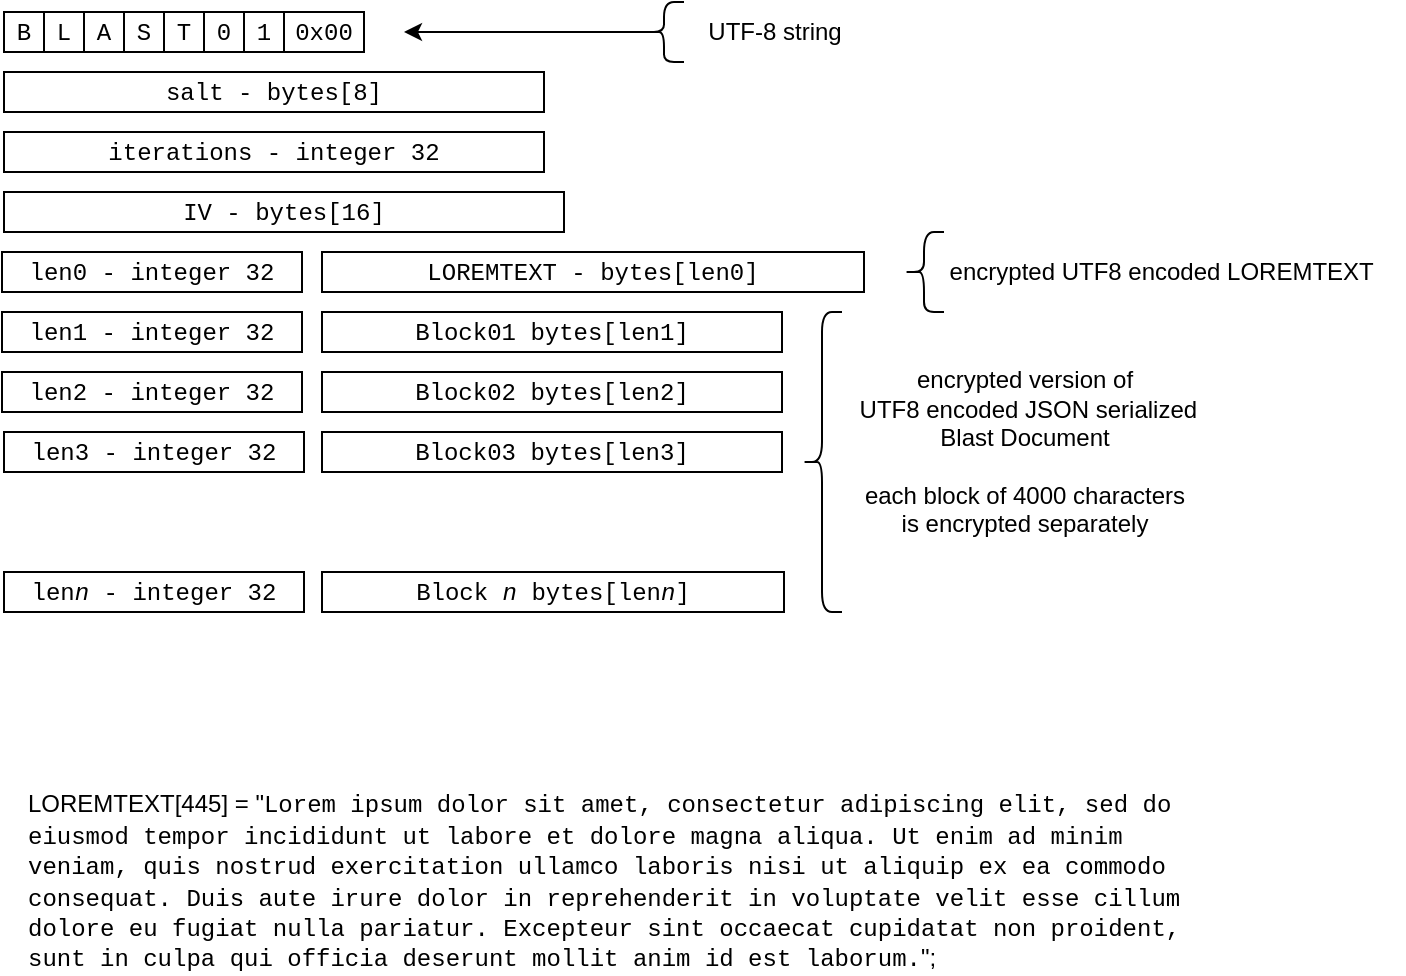 <mxfile version="21.2.1" type="device">
  <diagram name="Page-1" id="aDaRlhhd4qUKt5GhqVCY">
    <mxGraphModel dx="523" dy="390" grid="1" gridSize="10" guides="1" tooltips="1" connect="1" arrows="1" fold="1" page="1" pageScale="1" pageWidth="827" pageHeight="1169" math="0" shadow="0">
      <root>
        <mxCell id="0" />
        <mxCell id="1" parent="0" />
        <mxCell id="a31n6v0AFF-439C_S_nv-9" style="edgeStyle=orthogonalEdgeStyle;rounded=0;orthogonalLoop=1;jettySize=auto;html=1;exitX=0.1;exitY=0.5;exitDx=0;exitDy=0;exitPerimeter=0;" edge="1" parent="1" source="OFQUt3sSmWvzci1TPOAl-4">
          <mxGeometry relative="1" as="geometry">
            <mxPoint x="280" y="240" as="targetPoint" />
          </mxGeometry>
        </mxCell>
        <mxCell id="OFQUt3sSmWvzci1TPOAl-4" value="&lt;br&gt;" style="shape=curlyBracket;whiteSpace=wrap;html=1;rounded=1;labelPosition=right;verticalLabelPosition=middle;align=left;verticalAlign=middle;size=0.5;" parent="1" vertex="1">
          <mxGeometry x="400" y="225" width="20" height="30" as="geometry" />
        </mxCell>
        <mxCell id="OFQUt3sSmWvzci1TPOAl-5" value="UTF-8 string" style="text;html=1;align=center;verticalAlign=middle;resizable=0;points=[];autosize=1;strokeColor=none;fillColor=none;" parent="1" vertex="1">
          <mxGeometry x="420" y="225" width="90" height="30" as="geometry" />
        </mxCell>
        <mxCell id="OFQUt3sSmWvzci1TPOAl-6" value="&lt;font face=&quot;Courier New&quot;&gt;IV - bytes[16]&lt;/font&gt;" style="rounded=0;whiteSpace=wrap;html=1;" parent="1" vertex="1">
          <mxGeometry x="80" y="320" width="280" height="20" as="geometry" />
        </mxCell>
        <mxCell id="OFQUt3sSmWvzci1TPOAl-7" value="&lt;font face=&quot;Courier New&quot;&gt;LOREMTEXT - bytes[len0]&lt;/font&gt;" style="rounded=0;whiteSpace=wrap;html=1;align=center;" parent="1" vertex="1">
          <mxGeometry x="239" y="350" width="271" height="20" as="geometry" />
        </mxCell>
        <mxCell id="OFQUt3sSmWvzci1TPOAl-8" value="&lt;br&gt;" style="shape=curlyBracket;whiteSpace=wrap;html=1;rounded=1;labelPosition=right;verticalLabelPosition=middle;align=left;verticalAlign=middle;size=0.5;" parent="1" vertex="1">
          <mxGeometry x="530" y="340" width="20" height="40" as="geometry" />
        </mxCell>
        <mxCell id="OFQUt3sSmWvzci1TPOAl-9" value="encrypted UTF8 encoded LOREMTEXT&amp;nbsp;" style="text;html=1;align=center;verticalAlign=middle;resizable=0;points=[];autosize=1;strokeColor=none;fillColor=none;" parent="1" vertex="1">
          <mxGeometry x="540" y="345" width="240" height="30" as="geometry" />
        </mxCell>
        <mxCell id="OFQUt3sSmWvzci1TPOAl-10" value="&lt;font face=&quot;Courier New&quot;&gt;Block01 bytes[len1]&lt;/font&gt;" style="rounded=0;whiteSpace=wrap;html=1;" parent="1" vertex="1">
          <mxGeometry x="239" y="380" width="230" height="20" as="geometry" />
        </mxCell>
        <mxCell id="OFQUt3sSmWvzci1TPOAl-11" value="&lt;font face=&quot;Courier New&quot;&gt;Block02 bytes[len2]&lt;/font&gt;" style="rounded=0;whiteSpace=wrap;html=1;" parent="1" vertex="1">
          <mxGeometry x="239" y="410" width="230" height="20" as="geometry" />
        </mxCell>
        <mxCell id="OFQUt3sSmWvzci1TPOAl-12" value="&lt;font face=&quot;Courier New&quot;&gt;Block03 bytes[len3]&lt;/font&gt;" style="rounded=0;whiteSpace=wrap;html=1;" parent="1" vertex="1">
          <mxGeometry x="239" y="440" width="230" height="20" as="geometry" />
        </mxCell>
        <mxCell id="OFQUt3sSmWvzci1TPOAl-13" value="&lt;font face=&quot;Courier New&quot;&gt;Block &lt;i&gt;n&lt;/i&gt; bytes[len&lt;i&gt;n&lt;/i&gt;]&lt;/font&gt;" style="rounded=0;whiteSpace=wrap;html=1;" parent="1" vertex="1">
          <mxGeometry x="239" y="510" width="231" height="20" as="geometry" />
        </mxCell>
        <mxCell id="OFQUt3sSmWvzci1TPOAl-14" value="&lt;br&gt;" style="shape=curlyBracket;whiteSpace=wrap;html=1;rounded=1;labelPosition=right;verticalLabelPosition=middle;align=left;verticalAlign=middle;size=0.5;" parent="1" vertex="1">
          <mxGeometry x="479" y="380" width="20" height="150" as="geometry" />
        </mxCell>
        <mxCell id="OFQUt3sSmWvzci1TPOAl-15" value="encrypted version of&lt;br&gt;&amp;nbsp;UTF8 encoded JSON serialized&lt;br&gt;Blast Document&lt;br&gt;&lt;br&gt;each block of 4000 characters&lt;br&gt;is encrypted separately" style="text;html=1;align=center;verticalAlign=middle;resizable=0;points=[];autosize=1;strokeColor=none;fillColor=none;" parent="1" vertex="1">
          <mxGeometry x="490" y="400" width="200" height="100" as="geometry" />
        </mxCell>
        <mxCell id="OFQUt3sSmWvzci1TPOAl-16" value="LOREMTEXT[445] = &quot;&lt;font face=&quot;Courier New&quot;&gt;Lorem ipsum dolor sit amet, consectetur adipiscing elit, sed do eiusmod tempor incididunt ut labore et dolore magna aliqua. Ut enim ad minim veniam, quis nostrud exercitation ullamco laboris nisi ut aliquip ex ea commodo consequat. Duis aute irure dolor in reprehenderit in voluptate velit esse cillum dolore eu fugiat nulla pariatur. Excepteur sint occaecat cupidatat non proident, sunt in culpa qui officia deserunt mollit anim id est laborum.&lt;/font&gt;&quot;;" style="text;html=1;strokeColor=none;fillColor=none;align=left;verticalAlign=middle;whiteSpace=wrap;rounded=0;" parent="1" vertex="1">
          <mxGeometry x="90" y="650" width="580" height="30" as="geometry" />
        </mxCell>
        <mxCell id="OFQUt3sSmWvzci1TPOAl-17" value="&lt;font face=&quot;Courier New&quot;&gt;salt - bytes[8]&lt;/font&gt;" style="rounded=0;whiteSpace=wrap;html=1;" parent="1" vertex="1">
          <mxGeometry x="80" y="260" width="270" height="20" as="geometry" />
        </mxCell>
        <mxCell id="OFQUt3sSmWvzci1TPOAl-18" value="&lt;font face=&quot;Courier New&quot;&gt;iterations - integer 32&lt;/font&gt;" style="rounded=0;whiteSpace=wrap;html=1;" parent="1" vertex="1">
          <mxGeometry x="80" y="290" width="270" height="20" as="geometry" />
        </mxCell>
        <mxCell id="-FGNjURSMcfOHDu5cxDl-1" value="&lt;font face=&quot;Courier New&quot;&gt;len0 - integer 32&lt;/font&gt;" style="rounded=0;whiteSpace=wrap;html=1;align=center;" parent="1" vertex="1">
          <mxGeometry x="79" y="350" width="150" height="20" as="geometry" />
        </mxCell>
        <mxCell id="-FGNjURSMcfOHDu5cxDl-2" value="&lt;font face=&quot;Courier New&quot;&gt;len1 - integer 32&lt;/font&gt;" style="rounded=0;whiteSpace=wrap;html=1;align=center;" parent="1" vertex="1">
          <mxGeometry x="79" y="380" width="150" height="20" as="geometry" />
        </mxCell>
        <mxCell id="-FGNjURSMcfOHDu5cxDl-3" value="&lt;font face=&quot;Courier New&quot;&gt;len2 - integer 32&lt;/font&gt;" style="rounded=0;whiteSpace=wrap;html=1;align=center;" parent="1" vertex="1">
          <mxGeometry x="79" y="410" width="150" height="20" as="geometry" />
        </mxCell>
        <mxCell id="-FGNjURSMcfOHDu5cxDl-4" value="&lt;font face=&quot;Courier New&quot;&gt;len3 - integer 32&lt;/font&gt;" style="rounded=0;whiteSpace=wrap;html=1;align=center;" parent="1" vertex="1">
          <mxGeometry x="80" y="440" width="150" height="20" as="geometry" />
        </mxCell>
        <mxCell id="-FGNjURSMcfOHDu5cxDl-5" value="&lt;font face=&quot;Courier New&quot;&gt;len&lt;i&gt;n&lt;/i&gt; - integer 32&lt;/font&gt;" style="rounded=0;whiteSpace=wrap;html=1;align=center;" parent="1" vertex="1">
          <mxGeometry x="80" y="510" width="150" height="20" as="geometry" />
        </mxCell>
        <mxCell id="a31n6v0AFF-439C_S_nv-8" value="" style="group" vertex="1" connectable="0" parent="1">
          <mxGeometry x="80" y="230" width="180" height="20" as="geometry" />
        </mxCell>
        <mxCell id="OFQUt3sSmWvzci1TPOAl-2" value="&lt;font face=&quot;Courier New&quot;&gt;0x00&lt;/font&gt;" style="rounded=0;whiteSpace=wrap;html=1;" parent="a31n6v0AFF-439C_S_nv-8" vertex="1">
          <mxGeometry x="140" width="40" height="20" as="geometry" />
        </mxCell>
        <mxCell id="a31n6v0AFF-439C_S_nv-1" value="&lt;font face=&quot;Courier New&quot;&gt;B&lt;/font&gt;" style="rounded=0;whiteSpace=wrap;html=1;" vertex="1" parent="a31n6v0AFF-439C_S_nv-8">
          <mxGeometry width="20" height="20" as="geometry" />
        </mxCell>
        <mxCell id="a31n6v0AFF-439C_S_nv-2" value="&lt;font face=&quot;Courier New&quot;&gt;L&lt;/font&gt;" style="rounded=0;whiteSpace=wrap;html=1;" vertex="1" parent="a31n6v0AFF-439C_S_nv-8">
          <mxGeometry x="20" width="20" height="20" as="geometry" />
        </mxCell>
        <mxCell id="a31n6v0AFF-439C_S_nv-3" value="&lt;font face=&quot;Courier New&quot;&gt;A&lt;/font&gt;" style="rounded=0;whiteSpace=wrap;html=1;" vertex="1" parent="a31n6v0AFF-439C_S_nv-8">
          <mxGeometry x="40" width="20" height="20" as="geometry" />
        </mxCell>
        <mxCell id="a31n6v0AFF-439C_S_nv-4" value="&lt;font face=&quot;Courier New&quot;&gt;S&lt;/font&gt;" style="rounded=0;whiteSpace=wrap;html=1;" vertex="1" parent="a31n6v0AFF-439C_S_nv-8">
          <mxGeometry x="60" width="20" height="20" as="geometry" />
        </mxCell>
        <mxCell id="a31n6v0AFF-439C_S_nv-5" value="&lt;font face=&quot;Courier New&quot;&gt;T&lt;/font&gt;" style="rounded=0;whiteSpace=wrap;html=1;" vertex="1" parent="a31n6v0AFF-439C_S_nv-8">
          <mxGeometry x="80" width="20" height="20" as="geometry" />
        </mxCell>
        <mxCell id="a31n6v0AFF-439C_S_nv-6" value="&lt;font face=&quot;Courier New&quot;&gt;0&lt;/font&gt;" style="rounded=0;whiteSpace=wrap;html=1;" vertex="1" parent="a31n6v0AFF-439C_S_nv-8">
          <mxGeometry x="100" width="20" height="20" as="geometry" />
        </mxCell>
        <mxCell id="a31n6v0AFF-439C_S_nv-7" value="&lt;font face=&quot;Courier New&quot;&gt;1&lt;/font&gt;" style="rounded=0;whiteSpace=wrap;html=1;" vertex="1" parent="a31n6v0AFF-439C_S_nv-8">
          <mxGeometry x="120" width="20" height="20" as="geometry" />
        </mxCell>
      </root>
    </mxGraphModel>
  </diagram>
</mxfile>
